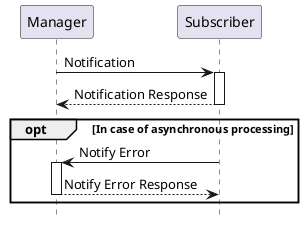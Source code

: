 @startuml

hide footbox

participant "Manager" as Manager
participant "Subscriber" as Subscriber

Manager->Subscriber: Notification
activate Subscriber
Subscriber-->Manager: Notification Response
deactivate Subscriber

opt In case of asynchronous processing
Subscriber->Manager: Notify Error
activate Manager
Manager-->Subscriber: Notify Error Response
deactivate Manager
end

@enduml